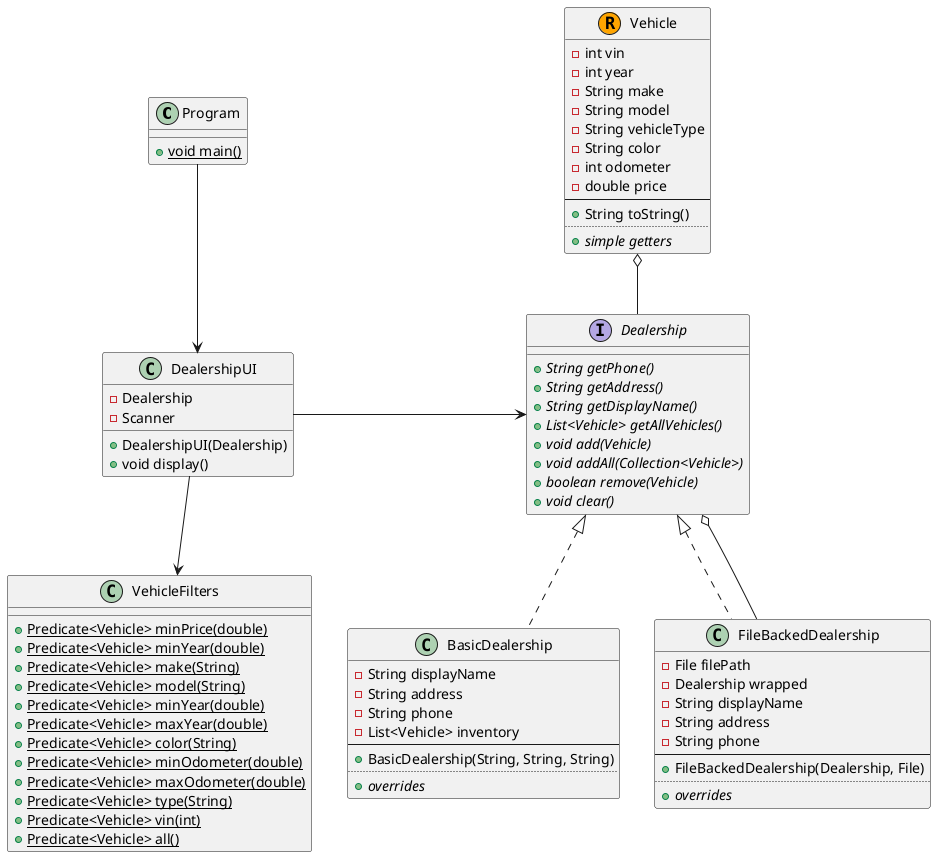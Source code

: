 @startuml
class Program {
+ {static} void main()
}
class DealershipUI {
- Dealership
- Scanner
+ DealershipUI(Dealership)
+ void display()
}
together {
    interface Dealership {
    + {abstract} String getPhone()
    + {abstract} String getAddress()
    + {abstract} String getDisplayName()
    + {abstract} List<Vehicle> getAllVehicles()
    + {abstract} void add(Vehicle)
    + {abstract} void addAll(Collection<Vehicle>)
    + {abstract} boolean remove(Vehicle)
    + {abstract} void clear()
    }
    class BasicDealership implements Dealership {
    - String displayName
    - String address
    - String phone
    - List<Vehicle> inventory
    --
    + BasicDealership(String, String, String)
    ..
    + {abstract} {method} overrides
    }
    class FileBackedDealership Implements Dealership {
    - File filePath
    - Dealership wrapped
    - String displayName
    - String address
    - String phone
    --
    + FileBackedDealership(Dealership, File)
    ..
    + {abstract} {method} overrides
    }
}
class Vehicle << (R,orange) >> {
- int vin
- int year
- String make
- String model
- String vehicleType
- String color
- int odometer
- double price
--
+ String toString()
..
+ {abstract} {method} simple getters
}
class VehicleFilters {
+ {static} Predicate<Vehicle> minPrice(double)
+ {static} Predicate<Vehicle> minYear(double)
+ {static} Predicate<Vehicle> make(String)
+ {static} Predicate<Vehicle> model(String)
+ {static} Predicate<Vehicle> minYear(double)
+ {static} Predicate<Vehicle> maxYear(double)
+ {static} Predicate<Vehicle> color(String)
+ {static} Predicate<Vehicle> minOdometer(double)
+ {static} Predicate<Vehicle> maxOdometer(double)
+ {static} Predicate<Vehicle> type(String)
+ {static} Predicate<Vehicle> vin(int)
+ {static} Predicate<Vehicle> all()
}

Dealership o-- FileBackedDealership
Vehicle o-- Dealership
DealershipUI <-u- Program
Dealership <- DealershipUI
DealershipUI --> VehicleFilters
@enduml